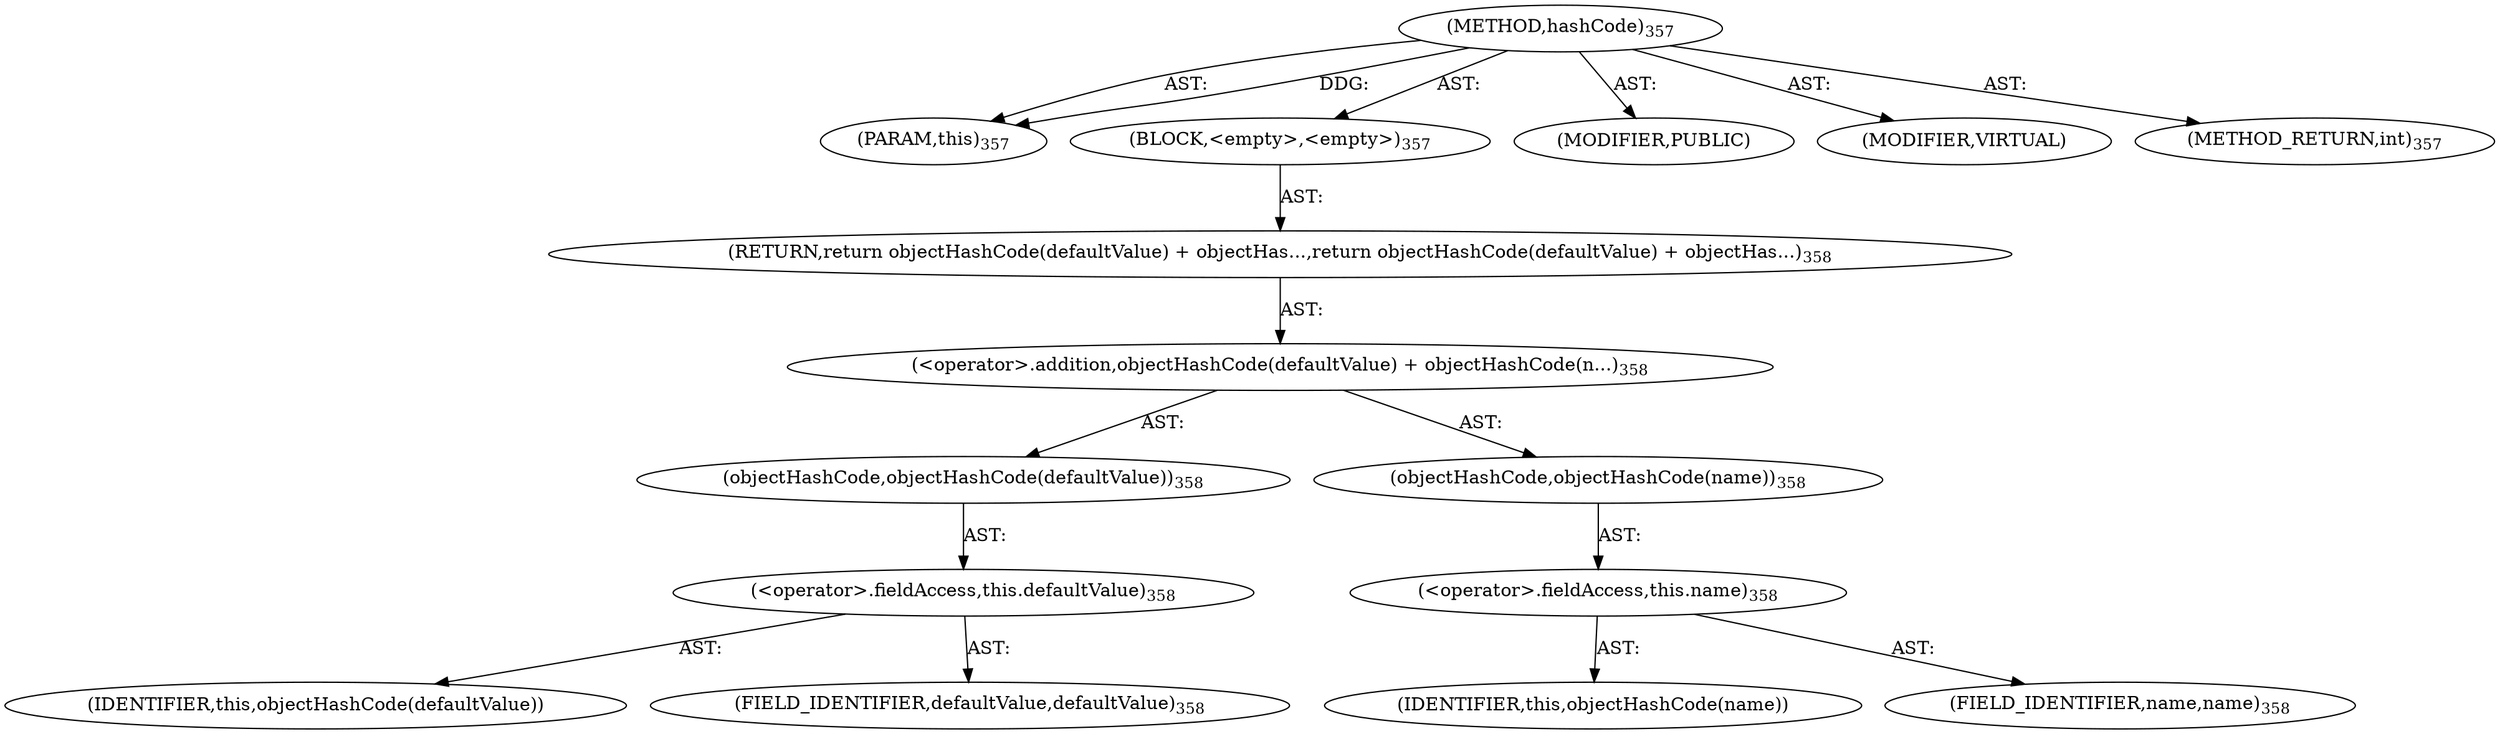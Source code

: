 digraph "hashCode" {  
"111669149715" [label = <(METHOD,hashCode)<SUB>357</SUB>> ]
"115964117025" [label = <(PARAM,this)<SUB>357</SUB>> ]
"25769803830" [label = <(BLOCK,&lt;empty&gt;,&lt;empty&gt;)<SUB>357</SUB>> ]
"146028888085" [label = <(RETURN,return objectHashCode(defaultValue) + objectHas...,return objectHashCode(defaultValue) + objectHas...)<SUB>358</SUB>> ]
"30064771264" [label = <(&lt;operator&gt;.addition,objectHashCode(defaultValue) + objectHashCode(n...)<SUB>358</SUB>> ]
"30064771265" [label = <(objectHashCode,objectHashCode(defaultValue))<SUB>358</SUB>> ]
"30064771266" [label = <(&lt;operator&gt;.fieldAccess,this.defaultValue)<SUB>358</SUB>> ]
"68719476887" [label = <(IDENTIFIER,this,objectHashCode(defaultValue))> ]
"55834574889" [label = <(FIELD_IDENTIFIER,defaultValue,defaultValue)<SUB>358</SUB>> ]
"30064771267" [label = <(objectHashCode,objectHashCode(name))<SUB>358</SUB>> ]
"30064771268" [label = <(&lt;operator&gt;.fieldAccess,this.name)<SUB>358</SUB>> ]
"68719476888" [label = <(IDENTIFIER,this,objectHashCode(name))> ]
"55834574890" [label = <(FIELD_IDENTIFIER,name,name)<SUB>358</SUB>> ]
"133143986222" [label = <(MODIFIER,PUBLIC)> ]
"133143986223" [label = <(MODIFIER,VIRTUAL)> ]
"128849018899" [label = <(METHOD_RETURN,int)<SUB>357</SUB>> ]
  "111669149715" -> "115964117025"  [ label = "AST: "] 
  "111669149715" -> "25769803830"  [ label = "AST: "] 
  "111669149715" -> "133143986222"  [ label = "AST: "] 
  "111669149715" -> "133143986223"  [ label = "AST: "] 
  "111669149715" -> "128849018899"  [ label = "AST: "] 
  "25769803830" -> "146028888085"  [ label = "AST: "] 
  "146028888085" -> "30064771264"  [ label = "AST: "] 
  "30064771264" -> "30064771265"  [ label = "AST: "] 
  "30064771264" -> "30064771267"  [ label = "AST: "] 
  "30064771265" -> "30064771266"  [ label = "AST: "] 
  "30064771266" -> "68719476887"  [ label = "AST: "] 
  "30064771266" -> "55834574889"  [ label = "AST: "] 
  "30064771267" -> "30064771268"  [ label = "AST: "] 
  "30064771268" -> "68719476888"  [ label = "AST: "] 
  "30064771268" -> "55834574890"  [ label = "AST: "] 
  "111669149715" -> "115964117025"  [ label = "DDG: "] 
}
